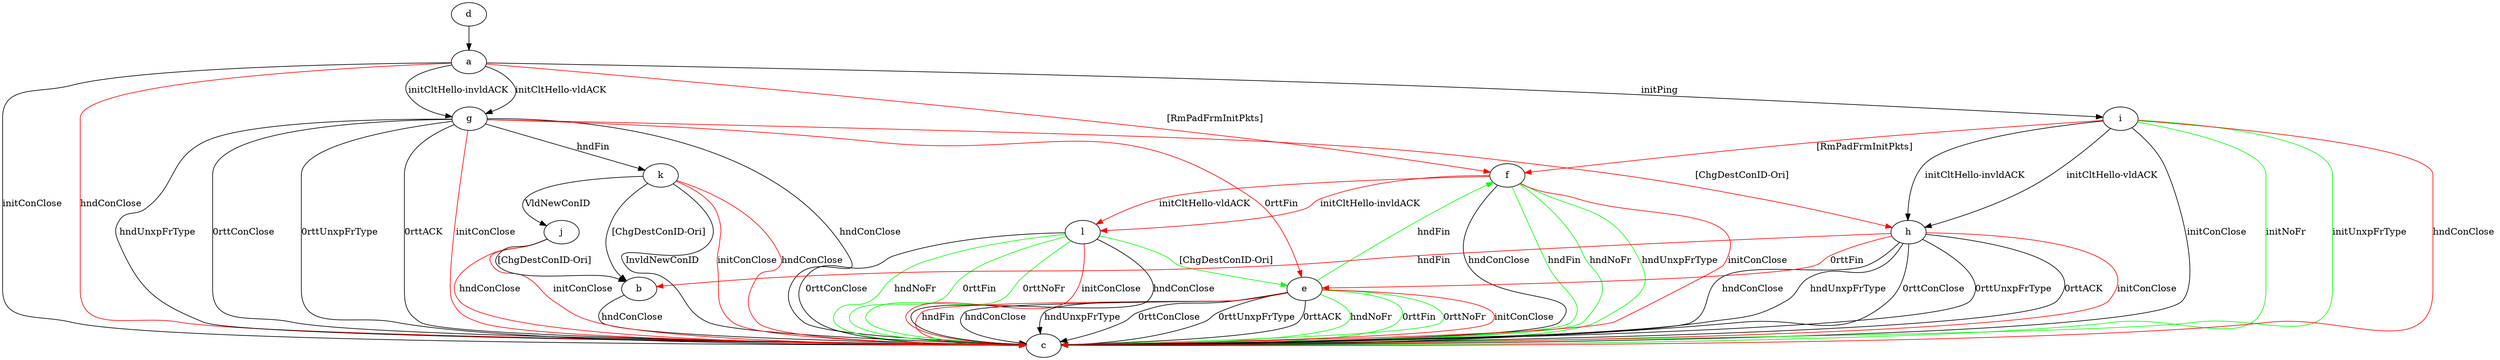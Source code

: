 digraph "" {
	a -> c	[key=0,
		label="initConClose "];
	a -> c	[key=1,
		color=red,
		label="hndConClose "];
	a -> f	[key=0,
		color=red,
		label="[RmPadFrmInitPkts] "];
	a -> g	[key=0,
		label="initCltHello-vldACK "];
	a -> g	[key=1,
		label="initCltHello-invldACK "];
	a -> i	[key=0,
		label="initPing "];
	b -> c	[key=0,
		label="hndConClose "];
	d -> a	[key=0];
	e -> c	[key=0,
		label="hndConClose "];
	e -> c	[key=1,
		label="hndUnxpFrType "];
	e -> c	[key=2,
		label="0rttConClose "];
	e -> c	[key=3,
		label="0rttUnxpFrType "];
	e -> c	[key=4,
		label="0rttACK "];
	e -> c	[key=5,
		color=green,
		label="hndNoFr "];
	e -> c	[key=6,
		color=green,
		label="0rttFin "];
	e -> c	[key=7,
		color=green,
		label="0rttNoFr "];
	e -> c	[key=8,
		color=red,
		label="initConClose "];
	e -> c	[key=9,
		color=red,
		label="hndFin "];
	e -> f	[key=0,
		color=green,
		label="hndFin "];
	f -> c	[key=0,
		label="hndConClose "];
	f -> c	[key=1,
		color=green,
		label="hndFin "];
	f -> c	[key=2,
		color=green,
		label="hndNoFr "];
	f -> c	[key=3,
		color=green,
		label="hndUnxpFrType "];
	f -> c	[key=4,
		color=red,
		label="initConClose "];
	f -> l	[key=0,
		color=red,
		label="initCltHello-vldACK "];
	f -> l	[key=1,
		color=red,
		label="initCltHello-invldACK "];
	g -> c	[key=0,
		label="hndConClose "];
	g -> c	[key=1,
		label="hndUnxpFrType "];
	g -> c	[key=2,
		label="0rttConClose "];
	g -> c	[key=3,
		label="0rttUnxpFrType "];
	g -> c	[key=4,
		label="0rttACK "];
	g -> c	[key=5,
		color=red,
		label="initConClose "];
	g -> e	[key=0,
		color=red,
		label="0rttFin "];
	g -> h	[key=0,
		color=red,
		label="[ChgDestConID-Ori] "];
	g -> k	[key=0,
		label="hndFin "];
	h -> b	[key=0,
		color=red,
		label="hndFin "];
	h -> c	[key=0,
		label="hndConClose "];
	h -> c	[key=1,
		label="hndUnxpFrType "];
	h -> c	[key=2,
		label="0rttConClose "];
	h -> c	[key=3,
		label="0rttUnxpFrType "];
	h -> c	[key=4,
		label="0rttACK "];
	h -> c	[key=5,
		color=red,
		label="initConClose "];
	h -> e	[key=0,
		color=red,
		label="0rttFin "];
	i -> c	[key=0,
		label="initConClose "];
	i -> c	[key=1,
		color=green,
		label="initNoFr "];
	i -> c	[key=2,
		color=green,
		label="initUnxpFrType "];
	i -> c	[key=3,
		color=red,
		label="hndConClose "];
	i -> f	[key=0,
		color=red,
		label="[RmPadFrmInitPkts] "];
	i -> h	[key=0,
		label="initCltHello-vldACK "];
	i -> h	[key=1,
		label="initCltHello-invldACK "];
	j -> b	[key=0,
		label="[ChgDestConID-Ori] "];
	j -> c	[key=0,
		color=red,
		label="initConClose "];
	j -> c	[key=1,
		color=red,
		label="hndConClose "];
	k -> b	[key=0,
		label="[ChgDestConID-Ori] "];
	k -> c	[key=0,
		label="InvldNewConID "];
	k -> c	[key=1,
		color=red,
		label="initConClose "];
	k -> c	[key=2,
		color=red,
		label="hndConClose "];
	k -> j	[key=0,
		label="VldNewConID "];
	l -> c	[key=0,
		label="hndConClose "];
	l -> c	[key=1,
		label="0rttConClose "];
	l -> c	[key=2,
		color=green,
		label="hndNoFr "];
	l -> c	[key=3,
		color=green,
		label="0rttFin "];
	l -> c	[key=4,
		color=green,
		label="0rttNoFr "];
	l -> c	[key=5,
		color=red,
		label="initConClose "];
	l -> e	[key=0,
		color=green,
		label="[ChgDestConID-Ori] "];
}
